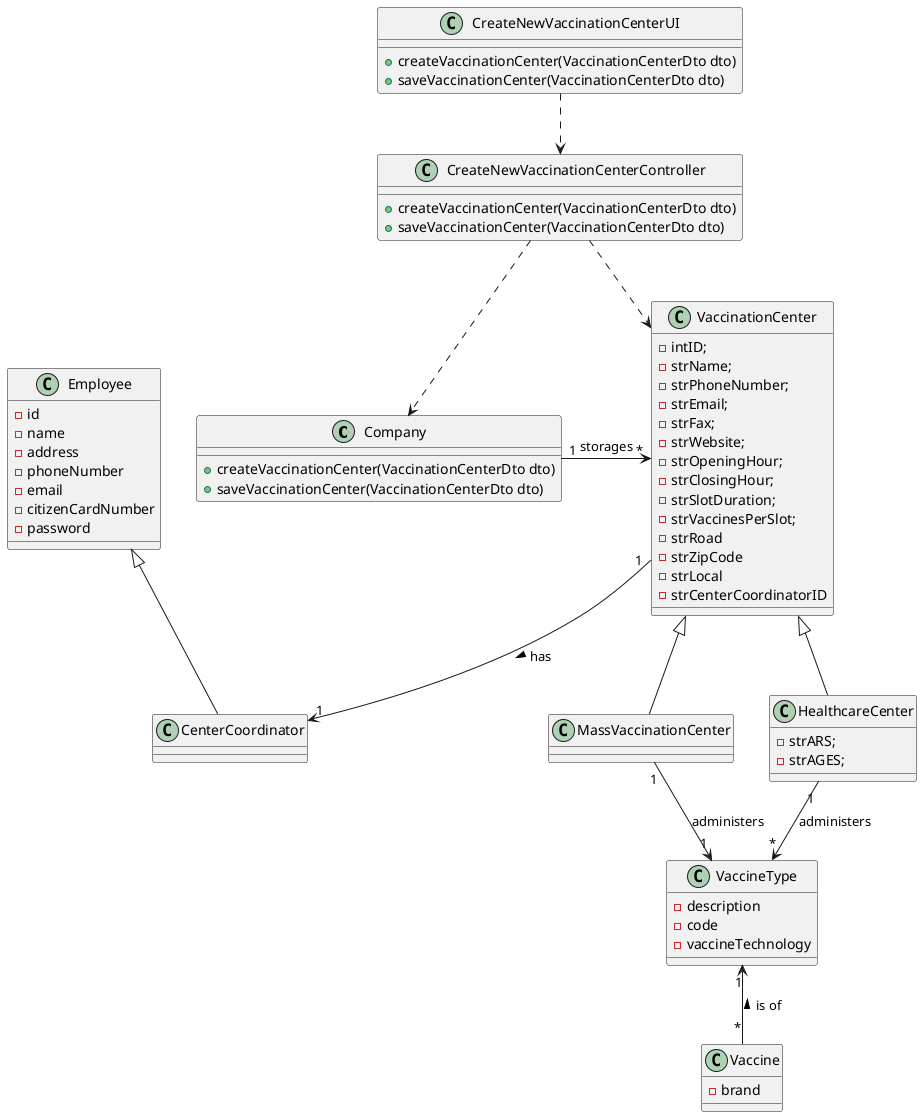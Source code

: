 @startuml
'https://plantuml.com/class-diagram
'!pragma layout smetana

class Company {
+createVaccinationCenter(VaccinationCenterDto dto)
+saveVaccinationCenter(VaccinationCenterDto dto)
}

class VaccinationCenter {
-intID;
-strName;
-strPhoneNumber;
-strEmail;
-strFax;
-strWebsite;
-strOpeningHour;
-strClosingHour;
-strSlotDuration;
-strVaccinesPerSlot;
-strRoad
-strZipCode
-strLocal
-strCenterCoordinatorID
}

class CenterCoordinator{

}

class VaccineType{
-description
-code
-vaccineTechnology
}

class Vaccine{
-brand
}

class Employee{
-id
-name
-address
-phoneNumber
-email
-citizenCardNumber
-password
}

class MassVaccinationCenter{
}

class HealthcareCenter{
-strARS;
-strAGES;
}

class CreateNewVaccinationCenterUI{
+createVaccinationCenter(VaccinationCenterDto dto)
+saveVaccinationCenter(VaccinationCenterDto dto)
}

class CreateNewVaccinationCenterController{
+createVaccinationCenter(VaccinationCenterDto dto)
+saveVaccinationCenter(VaccinationCenterDto dto)
}

CreateNewVaccinationCenterUI ..> CreateNewVaccinationCenterController
CreateNewVaccinationCenterController ..> Company
Company "1" -> "*" VaccinationCenter : storages
CreateNewVaccinationCenterController ..> VaccinationCenter
VaccinationCenter "1" --> "1" CenterCoordinator : has >
VaccinationCenter <|-- MassVaccinationCenter
VaccinationCenter <|-- HealthcareCenter
Employee <|-- CenterCoordinator
MassVaccinationCenter "1" --> "1" VaccineType: administers
HealthcareCenter "1" -down-> "*" VaccineType: administers
VaccineType "1" <-down- "*" Vaccine: is of <

@enduml